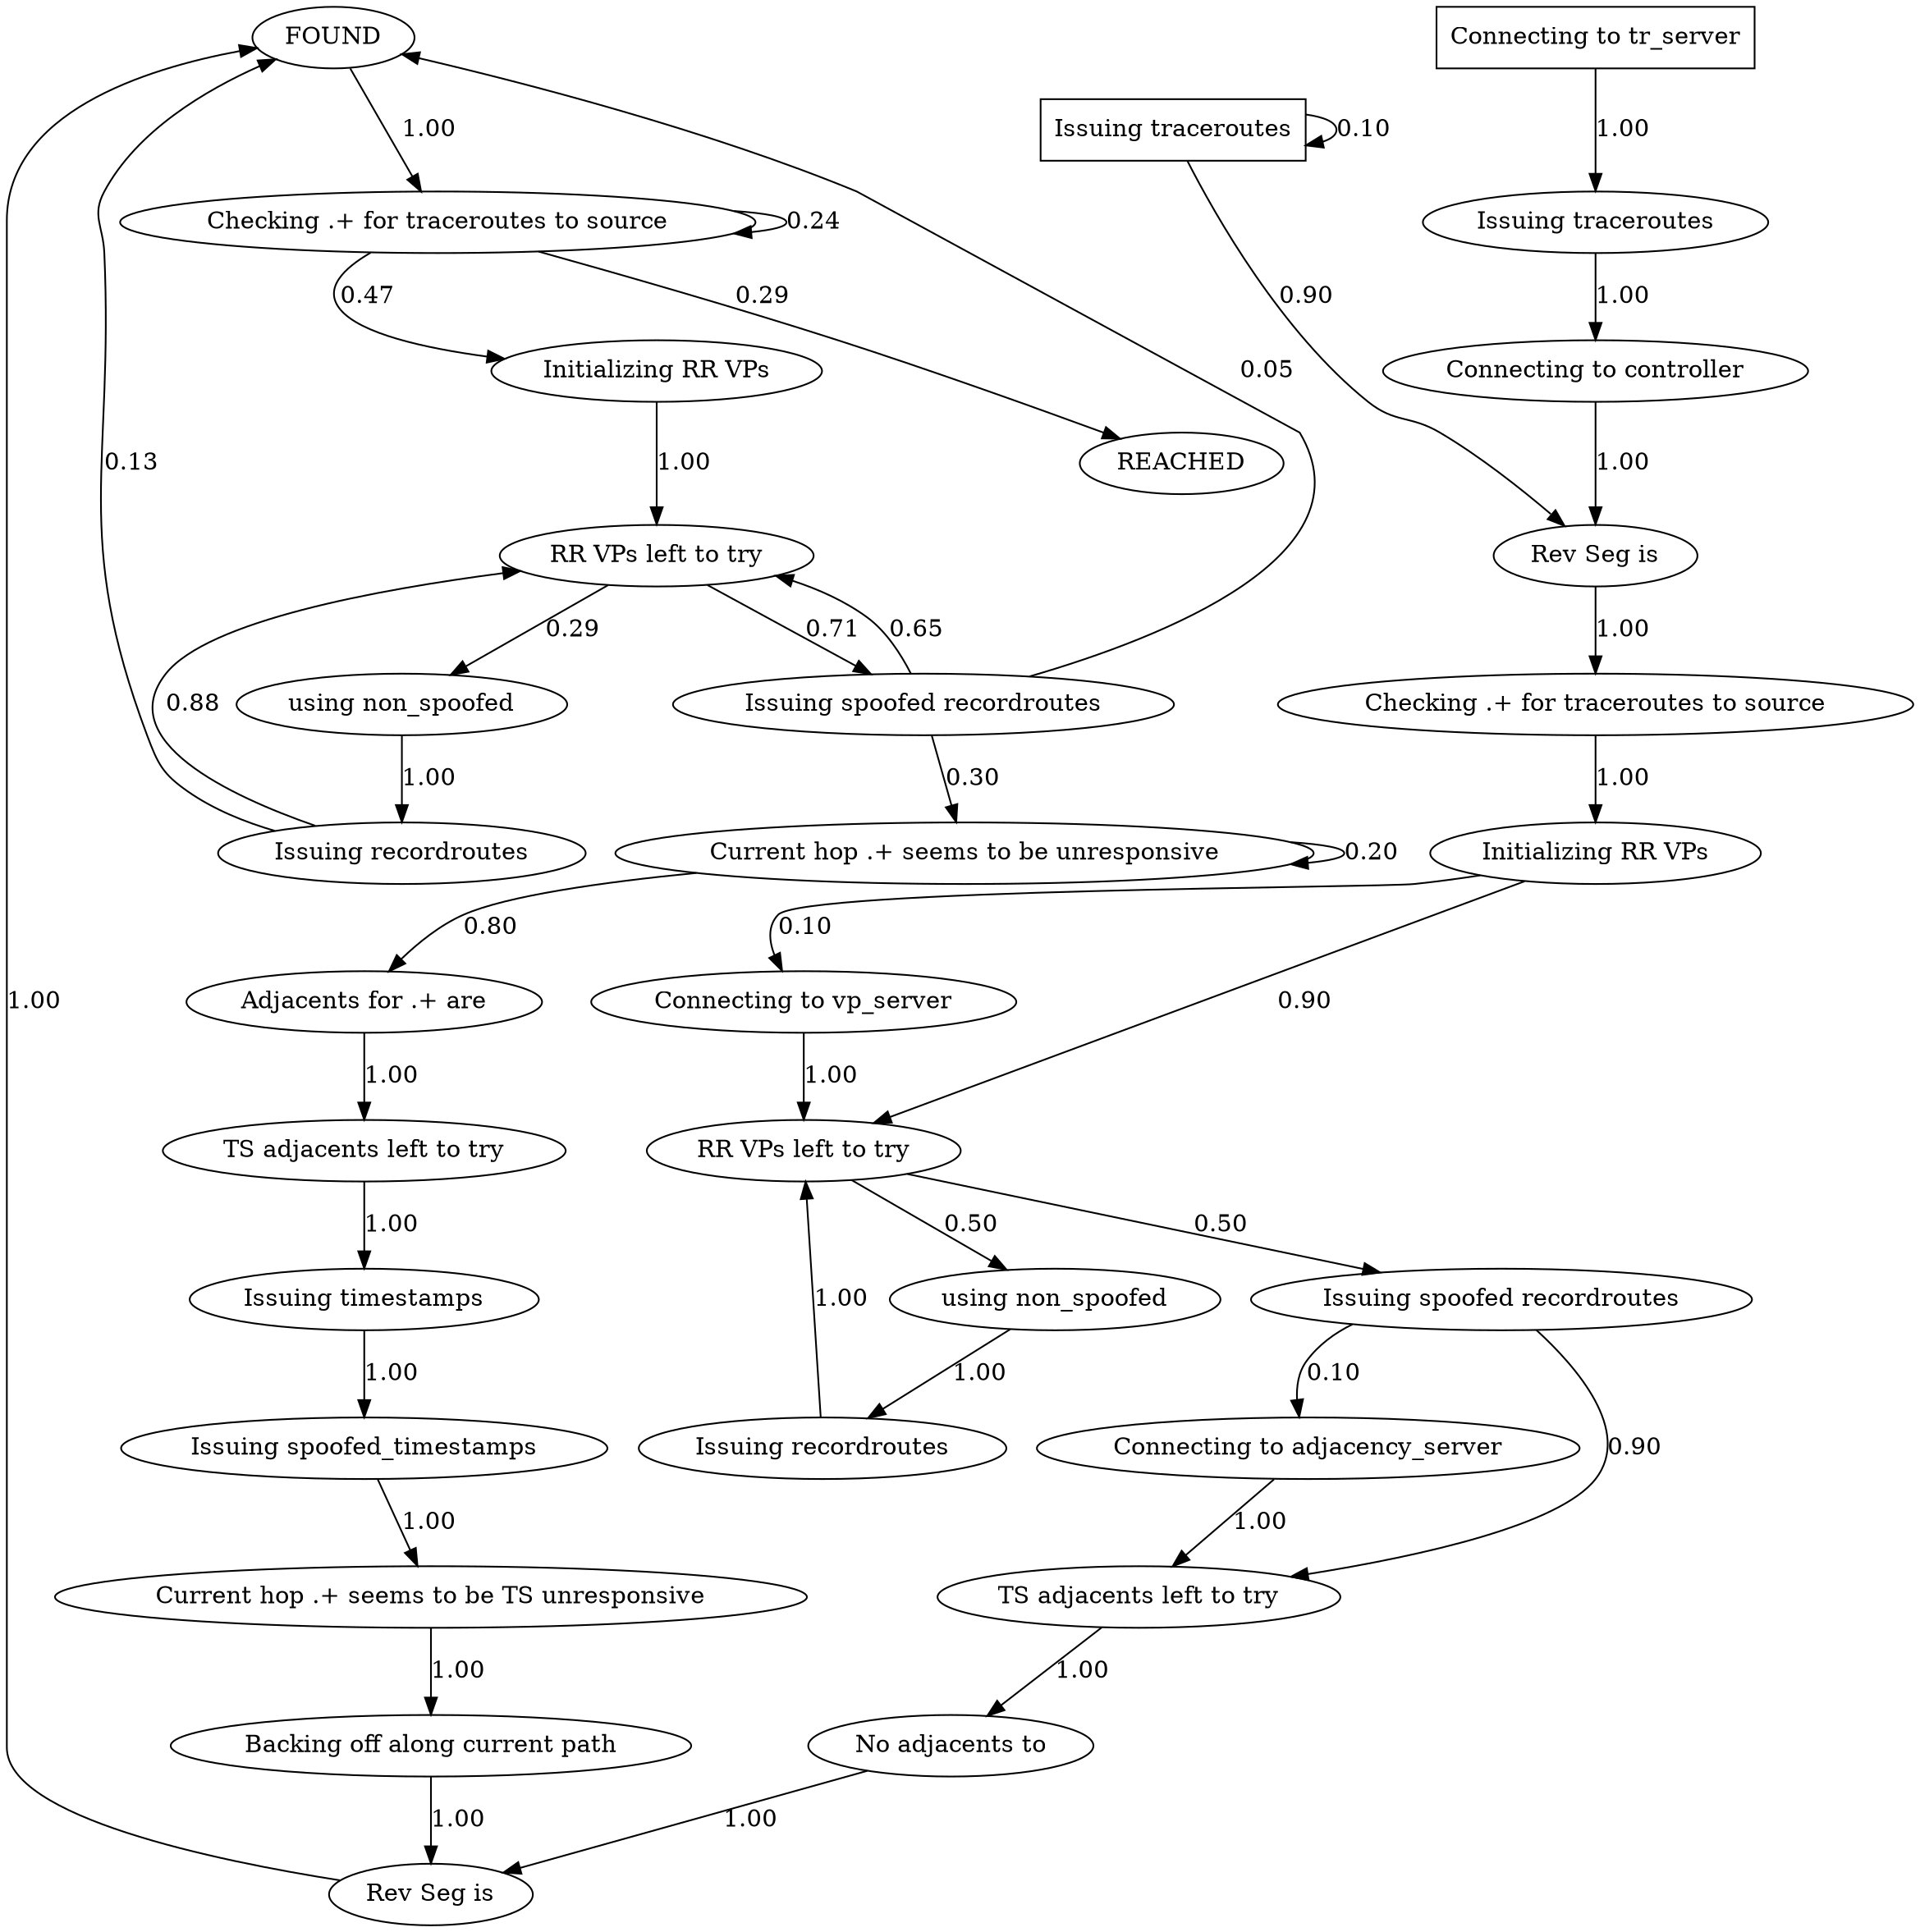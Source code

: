 digraph {
  10397999 [label="FOUND"];
10397999->24947293 [label="1.00", weight="1.00"];
  21844922 [label="RR VPs left to try"];
21844922->27840809 [label="0.29", weight="0.29"];
21844922->22578208 [label="0.71", weight="0.71"];
  23865546 [label="Checking .+ for traceroutes to source"];
23865546->16501336 [label="1.00", weight="1.00"];
  22578208 [label="Issuing spoofed recordroutes"];
22578208->10397999 [label="0.05", weight="0.05"];
22578208->16001744 [label="0.30", weight="0.30"];
22578208->21844922 [label="0.65", weight="0.65"];
  16720915 [label="Connecting to vp_server"];
16720915->15329942 [label="1.00", weight="1.00"];
  30476892 [label="No adjacents to"];
30476892->3308990 [label="1.00", weight="1.00"];
  11938598 [label="Issuing recordroutes"];
11938598->10397999 [label="0.13", weight="0.13"];
11938598->21844922 [label="0.88", weight="0.88"];
  3308990 [label="Rev Seg is"];
3308990->10397999 [label="1.00", weight="1.00"];
  15329942 [label="RR VPs left to try"];
15329942->14216813 [label="0.50", weight="0.50"];
15329942->1765583 [label="0.50", weight="0.50"];
  16001744 [label="Current hop .+ seems to be unresponsive"];
16001744->16001744 [label="0.20", weight="0.20"];
16001744->15493888 [label="0.80", weight="0.80"];
  80602 [label="Rev Seg is"];
80602->23865546 [label="1.00", weight="1.00"];
  27840809 [label="using non_spoofed"];
27840809->11938598 [label="1.00", weight="1.00"];
  10217370 [label="REACHED"];
  1765583 [label="Issuing spoofed recordroutes"];
1765583->10059989 [label="0.10", weight="0.10"];
1765583->24956588 [label="0.90", weight="0.90"];
  14216813 [label="using non_spoofed"];
14216813->2139675 [label="1.00", weight="1.00"];
  31020178 [label="Connecting to tr_server",shape=box];
31020178->23236136 [label="1.00", weight="1.00"];
  2139675 [label="Issuing recordroutes"];
2139675->15329942 [label="1.00", weight="1.00"];
  8160966 [label="Backing off along current path"];
8160966->3308990 [label="1.00", weight="1.00"];
  16484681 [label="Issuing spoofed_timestamps"];
16484681->16237341 [label="1.00", weight="1.00"];
  1683934 [label="TS adjacents left to try"];
1683934->2804837 [label="1.00", weight="1.00"];
  24947293 [label="Checking .+ for traceroutes to source"];
24947293->32860855 [label="0.47", weight="0.47"];
24947293->10217370 [label="0.29", weight="0.29"];
24947293->24947293 [label="0.24", weight="0.24"];
  23236136 [label="Issuing traceroutes"];
23236136->19963527 [label="1.00", weight="1.00"];
  16237341 [label="Current hop .+ seems to be TS unresponsive"];
16237341->8160966 [label="1.00", weight="1.00"];
  2804837 [label="Issuing timestamps"];
2804837->16484681 [label="1.00", weight="1.00"];
  16501336 [label="Initializing RR VPs"];
16501336->15329942 [label="0.90", weight="0.90"];
16501336->16720915 [label="0.10", weight="0.10"];
  10059989 [label="Connecting to adjacency_server"];
10059989->24956588 [label="1.00", weight="1.00"];
  32860855 [label="Initializing RR VPs"];
32860855->21844922 [label="1.00", weight="1.00"];
  23387093 [label="Issuing traceroutes",shape=box];
23387093->80602 [label="0.90", weight="0.90"];
23387093->23387093 [label="0.10", weight="0.10"];
  24956588 [label="TS adjacents left to try"];
24956588->30476892 [label="1.00", weight="1.00"];
  19963527 [label="Connecting to controller"];
19963527->80602 [label="1.00", weight="1.00"];
  15493888 [label="Adjacents for .+ are"];
15493888->1683934 [label="1.00", weight="1.00"];
} // digraph
